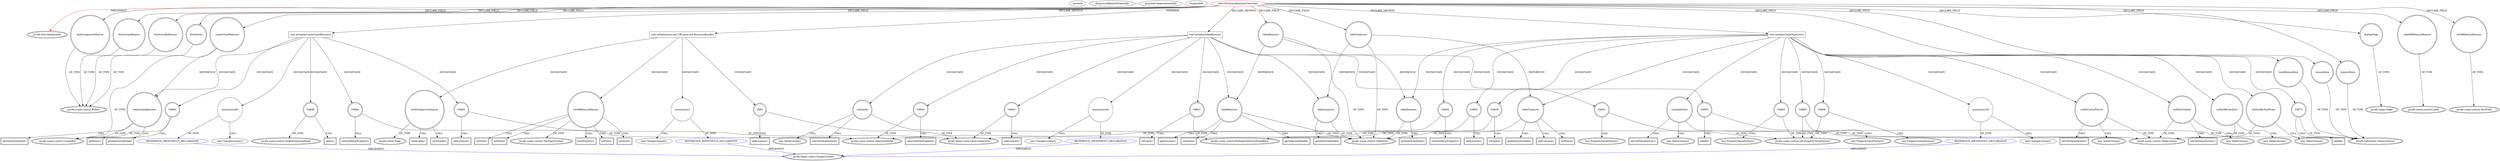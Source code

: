 digraph {
baseInfo[graphId=2018,category="extension_graph",isAnonymous=false,possibleRelation=true]
frameworkRelatedTypesInfo[0="javafx.fxml.Initializable"]
possibleCollaborationsInfo[0="2018~OVERRIDING_METHOD_DECLARATION-INSTANTIATION-~javafx.fxml.Initializable ~javafx.beans.value.ChangeListener ~false~true",1="2018~CLIENT_METHOD_DECLARATION-INSTANTIATION-~javafx.fxml.Initializable ~javafx.beans.value.ChangeListener ~false~true"]
locationInfo[projectName="bianconejo-CEFX",filePath="/bianconejo-CEFX/CEFX-master/src/cefx/CEGestionRemisesController.java",contextSignature="CEGestionRemisesController",graphId="2018"]
0[label="cefx.CEGestionRemisesController",vertexType="ROOT_CLIENT_CLASS_DECLARATION",isFrameworkType=false,color=red]
1[label="javafx.fxml.Initializable",vertexType="FRAMEWORK_INTERFACE_TYPE",isFrameworkType=true,peripheries=2]
2[label="btnEnregistrerMaxLot",vertexType="FIELD_DECLARATION",isFrameworkType=true,peripheries=2,shape=circle]
3[label="javafx.scene.control.Button",vertexType="FRAMEWORK_CLASS_TYPE",isFrameworkType=true,peripheries=2]
4[label="btnGroupeRemise",vertexType="FIELD_DECLARATION",isFrameworkType=true,peripheries=2,shape=circle]
6[label="btnNouvelleRemise",vertexType="FIELD_DECLARATION",isFrameworkType=true,peripheries=2,shape=circle]
8[label="btnQuitter",vertexType="FIELD_DECLARATION",isFrameworkType=true,peripheries=2,shape=circle]
10[label="comboTypeRemises",vertexType="FIELD_DECLARATION",isFrameworkType=true,peripheries=2,shape=circle]
11[label="javafx.scene.control.ComboBox",vertexType="FRAMEWORK_CLASS_TYPE",isFrameworkType=true,peripheries=2]
12[label="dialogStage",vertexType="FIELD_DECLARATION",isFrameworkType=true,peripheries=2,shape=circle]
13[label="javafx.stage.Stage",vertexType="FRAMEWORK_CLASS_TYPE",isFrameworkType=true,peripheries=2]
14[label="labelNBMaxLotRemise",vertexType="FIELD_DECLARATION",isFrameworkType=true,peripheries=2,shape=circle]
15[label="javafx.scene.control.Label",vertexType="FRAMEWORK_CLASS_TYPE",isFrameworkType=true,peripheries=2]
16[label="remiseData",vertexType="FIELD_DECLARATION",isFrameworkType=true,peripheries=2,shape=circle]
17[label="javafx.collections.ObservableList",vertexType="FRAMEWORK_INTERFACE_TYPE",isFrameworkType=true,peripheries=2]
18[label="tableRemises",vertexType="FIELD_DECLARATION",isFrameworkType=true,peripheries=2,shape=circle]
19[label="javafx.scene.control.TableView",vertexType="FRAMEWORK_CLASS_TYPE",isFrameworkType=true,peripheries=2]
20[label="tableTypeLots",vertexType="FIELD_DECLARATION",isFrameworkType=true,peripheries=2,shape=circle]
22[label="txtNBMaxLotRemise",vertexType="FIELD_DECLARATION",isFrameworkType=true,peripheries=2,shape=circle]
23[label="javafx.scene.control.TextField",vertexType="FRAMEWORK_CLASS_TYPE",isFrameworkType=true,peripheries=2]
24[label="typeLotData",vertexType="FIELD_DECLARATION",isFrameworkType=true,peripheries=2,shape=circle]
26[label="typeRemiseData",vertexType="FIELD_DECLARATION",isFrameworkType=true,peripheries=2,shape=circle]
28[label="void initialize(java.net.URL,java.util.ResourceBundle)",vertexType="OVERRIDING_METHOD_DECLARATION",isFrameworkType=false,shape=box]
29[label="VAR0",vertexType="VARIABLE_EXPRESION",isFrameworkType=true,peripheries=2,shape=circle]
31[label="javafx.beans.value.ObservableValue",vertexType="FRAMEWORK_INTERFACE_TYPE",isFrameworkType=true,peripheries=2]
30[label="addListener()",vertexType="INSIDE_CALL",isFrameworkType=true,peripheries=2,shape=box]
32[label="txtNBMaxLotRemise",vertexType="VARIABLE_EXPRESION",isFrameworkType=true,peripheries=2,shape=circle]
34[label="javafx.scene.control.TextInputControl",vertexType="FRAMEWORK_CLASS_TYPE",isFrameworkType=true,peripheries=2]
33[label="textProperty()",vertexType="INSIDE_CALL",isFrameworkType=true,peripheries=2,shape=box]
36[label="anonymous2",vertexType="VARIABLE_EXPRESION",isFrameworkType=false,shape=circle]
37[label="REFERENCE_ANONYMOUS_DECLARATION",vertexType="REFERENCE_ANONYMOUS_DECLARATION",isFrameworkType=false,color=blue]
38[label="javafx.beans.value.ChangeListener",vertexType="FRAMEWORK_INTERFACE_TYPE",isFrameworkType=true,peripheries=2]
35[label="new ChangeListener()",vertexType="CONSTRUCTOR_CALL",isFrameworkType=false]
40[label="setText()",vertexType="INSIDE_CALL",isFrameworkType=true,peripheries=2,shape=box]
42[label="setStyle()",vertexType="INSIDE_CALL",isFrameworkType=true,peripheries=2,shape=box]
43[label="btnEnregistrerMaxLot",vertexType="VARIABLE_EXPRESION",isFrameworkType=true,peripheries=2,shape=circle]
45[label="javafx.scene.Node",vertexType="FRAMEWORK_CLASS_TYPE",isFrameworkType=true,peripheries=2]
44[label="setDisable()",vertexType="INSIDE_CALL",isFrameworkType=true,peripheries=2,shape=box]
47[label="setText()",vertexType="INSIDE_CALL",isFrameworkType=true,peripheries=2,shape=box]
49[label="setStyle()",vertexType="INSIDE_CALL",isFrameworkType=true,peripheries=2,shape=box]
51[label="setDisable()",vertexType="INSIDE_CALL",isFrameworkType=true,peripheries=2,shape=box]
158[label="void initializeTableRemise()",vertexType="CLIENT_METHOD_DECLARATION",isFrameworkType=false,shape=box]
159[label="VAR43",vertexType="VARIABLE_EXPRESION",isFrameworkType=true,peripheries=2,shape=circle]
160[label="addListener()",vertexType="INSIDE_CALL",isFrameworkType=true,peripheries=2,shape=box]
162[label="VAR44",vertexType="VARIABLE_EXPRESION",isFrameworkType=true,peripheries=2,shape=circle]
164[label="javafx.scene.control.SelectionModel",vertexType="FRAMEWORK_CLASS_TYPE",isFrameworkType=true,peripheries=2]
163[label="selectedItemProperty()",vertexType="INSIDE_CALL",isFrameworkType=true,peripheries=2,shape=box]
165[label="tableRemises",vertexType="VARIABLE_EXPRESION",isFrameworkType=true,peripheries=2,shape=circle]
166[label="getSelectionModel()",vertexType="INSIDE_CALL",isFrameworkType=true,peripheries=2,shape=box]
169[label="anonymous46",vertexType="VARIABLE_EXPRESION",isFrameworkType=false,shape=circle]
170[label="REFERENCE_ANONYMOUS_DECLARATION",vertexType="REFERENCE_ANONYMOUS_DECLARATION",isFrameworkType=false,color=blue]
168[label="new ChangeListener()",vertexType="CONSTRUCTOR_CALL",isFrameworkType=false]
172[label="VAR47",vertexType="VARIABLE_EXPRESION",isFrameworkType=true,peripheries=2,shape=circle]
174[label="javafx.scene.control.MultipleSelectionModelBase",vertexType="FRAMEWORK_CLASS_TYPE",isFrameworkType=true,peripheries=2]
173[label="isEmpty()",vertexType="INSIDE_CALL",isFrameworkType=true,peripheries=2,shape=box]
175[label="tableTypeLots",vertexType="VARIABLE_EXPRESION",isFrameworkType=true,peripheries=2,shape=circle]
176[label="getSelectionModel()",vertexType="INSIDE_CALL",isFrameworkType=true,peripheries=2,shape=box]
179[label="colLibelle",vertexType="VARIABLE_EXPRESION",isFrameworkType=true,peripheries=2,shape=circle]
180[label="javafx.scene.control.TableColumn",vertexType="FRAMEWORK_CLASS_TYPE",isFrameworkType=true,peripheries=2]
178[label="new TableColumn()",vertexType="CONSTRUCTOR_CALL",isFrameworkType=true,peripheries=2]
182[label="setCellValueFactory()",vertexType="INSIDE_CALL",isFrameworkType=true,peripheries=2,shape=box]
184[label="VAR51",vertexType="VARIABLE_EXPRESION",isFrameworkType=true,peripheries=2,shape=circle]
185[label="javafx.scene.control.cell.PropertyValueFactory",vertexType="FRAMEWORK_CLASS_TYPE",isFrameworkType=true,peripheries=2]
183[label="new PropertyValueFactory()",vertexType="CONSTRUCTOR_CALL",isFrameworkType=true,peripheries=2]
186[label="VAR52",vertexType="VARIABLE_EXPRESION",isFrameworkType=true,peripheries=2,shape=circle]
187[label="addAll()",vertexType="INSIDE_CALL",isFrameworkType=true,peripheries=2,shape=box]
190[label="getColumns()",vertexType="INSIDE_CALL",isFrameworkType=true,peripheries=2,shape=box]
192[label="setItems()",vertexType="INSIDE_CALL",isFrameworkType=true,peripheries=2,shape=box]
193[label="void initializeTableTypeLots()",vertexType="CLIENT_METHOD_DECLARATION",isFrameworkType=false,shape=box]
194[label="VAR55",vertexType="VARIABLE_EXPRESION",isFrameworkType=true,peripheries=2,shape=circle]
195[label="addListener()",vertexType="INSIDE_CALL",isFrameworkType=true,peripheries=2,shape=box]
197[label="VAR56",vertexType="VARIABLE_EXPRESION",isFrameworkType=true,peripheries=2,shape=circle]
198[label="selectedItemProperty()",vertexType="INSIDE_CALL",isFrameworkType=true,peripheries=2,shape=box]
200[label="tableTypeLots",vertexType="VARIABLE_EXPRESION",isFrameworkType=true,peripheries=2,shape=circle]
201[label="getSelectionModel()",vertexType="INSIDE_CALL",isFrameworkType=true,peripheries=2,shape=box]
204[label="anonymous58",vertexType="VARIABLE_EXPRESION",isFrameworkType=false,shape=circle]
205[label="REFERENCE_ANONYMOUS_DECLARATION",vertexType="REFERENCE_ANONYMOUS_DECLARATION",isFrameworkType=false,color=blue]
203[label="new ChangeListener()",vertexType="CONSTRUCTOR_CALL",isFrameworkType=false]
207[label="VAR59",vertexType="VARIABLE_EXPRESION",isFrameworkType=true,peripheries=2,shape=circle]
208[label="isEmpty()",vertexType="INSIDE_CALL",isFrameworkType=true,peripheries=2,shape=box]
210[label="tableRemises",vertexType="VARIABLE_EXPRESION",isFrameworkType=true,peripheries=2,shape=circle]
211[label="getSelectionModel()",vertexType="INSIDE_CALL",isFrameworkType=true,peripheries=2,shape=box]
214[label="colLibelleTest",vertexType="VARIABLE_EXPRESION",isFrameworkType=true,peripheries=2,shape=circle]
213[label="new TableColumn()",vertexType="CONSTRUCTOR_CALL",isFrameworkType=true,peripheries=2]
217[label="setCellValueFactory()",vertexType="INSIDE_CALL",isFrameworkType=true,peripheries=2,shape=box]
219[label="VAR63",vertexType="VARIABLE_EXPRESION",isFrameworkType=true,peripheries=2,shape=circle]
218[label="new PropertyValueFactory()",vertexType="CONSTRUCTOR_CALL",isFrameworkType=true,peripheries=2]
222[label="colNbCartesParLot",vertexType="VARIABLE_EXPRESION",isFrameworkType=true,peripheries=2,shape=circle]
221[label="new TableColumn()",vertexType="CONSTRUCTOR_CALL",isFrameworkType=true,peripheries=2]
225[label="setCellValueFactory()",vertexType="INSIDE_CALL",isFrameworkType=true,peripheries=2,shape=box]
227[label="VAR66",vertexType="VARIABLE_EXPRESION",isFrameworkType=true,peripheries=2,shape=circle]
226[label="new PropertyValueFactory()",vertexType="CONSTRUCTOR_CALL",isFrameworkType=true,peripheries=2]
230[label="colMoisValidite",vertexType="VARIABLE_EXPRESION",isFrameworkType=true,peripheries=2,shape=circle]
229[label="new TableColumn()",vertexType="CONSTRUCTOR_CALL",isFrameworkType=true,peripheries=2]
233[label="setCellValueFactory()",vertexType="INSIDE_CALL",isFrameworkType=true,peripheries=2,shape=box]
235[label="VAR69",vertexType="VARIABLE_EXPRESION",isFrameworkType=true,peripheries=2,shape=circle]
234[label="new PropertyValueFactory()",vertexType="CONSTRUCTOR_CALL",isFrameworkType=true,peripheries=2]
238[label="colTarifByTarifLot",vertexType="VARIABLE_EXPRESION",isFrameworkType=true,peripheries=2,shape=circle]
237[label="new TableColumn()",vertexType="CONSTRUCTOR_CALL",isFrameworkType=true,peripheries=2]
241[label="colTarifByTarifFrais",vertexType="VARIABLE_EXPRESION",isFrameworkType=true,peripheries=2,shape=circle]
240[label="new TableColumn()",vertexType="CONSTRUCTOR_CALL",isFrameworkType=true,peripheries=2]
243[label="VAR72",vertexType="VARIABLE_EXPRESION",isFrameworkType=true,peripheries=2,shape=circle]
244[label="addAll()",vertexType="INSIDE_CALL",isFrameworkType=true,peripheries=2,shape=box]
247[label="getColumns()",vertexType="INSIDE_CALL",isFrameworkType=true,peripheries=2,shape=box]
249[label="setItems()",vertexType="INSIDE_CALL",isFrameworkType=true,peripheries=2,shape=box]
278[label="void initializeComboTypeRemises()",vertexType="CLIENT_METHOD_DECLARATION",isFrameworkType=false,shape=box]
279[label="VAR83",vertexType="VARIABLE_EXPRESION",isFrameworkType=true,peripheries=2,shape=circle]
280[label="addListener()",vertexType="INSIDE_CALL",isFrameworkType=true,peripheries=2,shape=box]
282[label="VAR84",vertexType="VARIABLE_EXPRESION",isFrameworkType=true,peripheries=2,shape=circle]
283[label="selectedItemProperty()",vertexType="INSIDE_CALL",isFrameworkType=true,peripheries=2,shape=box]
285[label="VAR85",vertexType="VARIABLE_EXPRESION",isFrameworkType=true,peripheries=2,shape=circle]
286[label="getSelectionModel()",vertexType="INSIDE_CALL",isFrameworkType=true,peripheries=2,shape=box]
289[label="anonymous86",vertexType="VARIABLE_EXPRESION",isFrameworkType=false,shape=circle]
290[label="REFERENCE_ANONYMOUS_DECLARATION",vertexType="REFERENCE_ANONYMOUS_DECLARATION",isFrameworkType=false,color=blue]
288[label="new ChangeListener()",vertexType="CONSTRUCTOR_CALL",isFrameworkType=false]
292[label="comboTypeRemises",vertexType="VARIABLE_EXPRESION",isFrameworkType=true,peripheries=2,shape=circle]
293[label="getItems()",vertexType="INSIDE_CALL",isFrameworkType=true,peripheries=2,shape=box]
295[label="VAR88",vertexType="VARIABLE_EXPRESION",isFrameworkType=true,peripheries=2,shape=circle]
297[label="javafx.scene.control.SingleSelectionModel",vertexType="FRAMEWORK_CLASS_TYPE",isFrameworkType=true,peripheries=2]
296[label="select()",vertexType="INSIDE_CALL",isFrameworkType=true,peripheries=2,shape=box]
299[label="getSelectionModel()",vertexType="INSIDE_CALL",isFrameworkType=true,peripheries=2,shape=box]
0->1[label="IMPLEMENT",color=red]
0->2[label="DECLARE_FIELD"]
2->3[label="OF_TYPE"]
0->4[label="DECLARE_FIELD"]
4->3[label="OF_TYPE"]
0->6[label="DECLARE_FIELD"]
6->3[label="OF_TYPE"]
0->8[label="DECLARE_FIELD"]
8->3[label="OF_TYPE"]
0->10[label="DECLARE_FIELD"]
10->11[label="OF_TYPE"]
0->12[label="DECLARE_FIELD"]
12->13[label="OF_TYPE"]
0->14[label="DECLARE_FIELD"]
14->15[label="OF_TYPE"]
0->16[label="DECLARE_FIELD"]
16->17[label="OF_TYPE"]
0->18[label="DECLARE_FIELD"]
18->19[label="OF_TYPE"]
0->20[label="DECLARE_FIELD"]
20->19[label="OF_TYPE"]
0->22[label="DECLARE_FIELD"]
22->23[label="OF_TYPE"]
0->24[label="DECLARE_FIELD"]
24->17[label="OF_TYPE"]
0->26[label="DECLARE_FIELD"]
26->17[label="OF_TYPE"]
0->28[label="OVERRIDE"]
28->29[label="INSTANTIATE"]
29->31[label="OF_TYPE"]
29->30[label="CALL"]
28->32[label="INSTANTIATE"]
32->34[label="OF_TYPE"]
32->33[label="CALL"]
28->36[label="INSTANTIATE"]
37->38[label="IMPLEMENT",color=blue]
36->37[label="OF_TYPE"]
36->35[label="CALL"]
32->40[label="CALL"]
32->42[label="CALL"]
28->43[label="INSTANTIATE"]
43->45[label="OF_TYPE"]
43->44[label="CALL"]
32->47[label="CALL"]
32->49[label="CALL"]
43->51[label="CALL"]
0->158[label="DECLARE_METHOD"]
158->159[label="INSTANTIATE"]
159->31[label="OF_TYPE"]
159->160[label="CALL"]
158->162[label="INSTANTIATE"]
162->164[label="OF_TYPE"]
162->163[label="CALL"]
158->165[label="INSTANTIATE"]
18->165[label="REFERENCE"]
165->19[label="OF_TYPE"]
165->166[label="CALL"]
158->169[label="INSTANTIATE"]
170->38[label="IMPLEMENT",color=blue]
169->170[label="OF_TYPE"]
169->168[label="CALL"]
158->172[label="INSTANTIATE"]
172->174[label="OF_TYPE"]
172->173[label="CALL"]
158->175[label="INSTANTIATE"]
20->175[label="REFERENCE"]
175->19[label="OF_TYPE"]
175->176[label="CALL"]
158->179[label="INSTANTIATE"]
179->180[label="OF_TYPE"]
179->178[label="CALL"]
179->182[label="CALL"]
158->184[label="INSTANTIATE"]
184->185[label="OF_TYPE"]
184->183[label="CALL"]
158->186[label="INSTANTIATE"]
186->17[label="OF_TYPE"]
186->187[label="CALL"]
165->190[label="CALL"]
165->192[label="CALL"]
0->193[label="DECLARE_METHOD"]
193->194[label="INSTANTIATE"]
194->31[label="OF_TYPE"]
194->195[label="CALL"]
193->197[label="INSTANTIATE"]
197->164[label="OF_TYPE"]
197->198[label="CALL"]
193->200[label="INSTANTIATE"]
20->200[label="REFERENCE"]
200->19[label="OF_TYPE"]
200->201[label="CALL"]
193->204[label="INSTANTIATE"]
205->38[label="IMPLEMENT",color=blue]
204->205[label="OF_TYPE"]
204->203[label="CALL"]
193->207[label="INSTANTIATE"]
207->174[label="OF_TYPE"]
207->208[label="CALL"]
193->210[label="INSTANTIATE"]
18->210[label="REFERENCE"]
210->19[label="OF_TYPE"]
210->211[label="CALL"]
193->214[label="INSTANTIATE"]
214->180[label="OF_TYPE"]
214->213[label="CALL"]
214->217[label="CALL"]
193->219[label="INSTANTIATE"]
219->185[label="OF_TYPE"]
219->218[label="CALL"]
193->222[label="INSTANTIATE"]
222->180[label="OF_TYPE"]
222->221[label="CALL"]
222->225[label="CALL"]
193->227[label="INSTANTIATE"]
227->185[label="OF_TYPE"]
227->226[label="CALL"]
193->230[label="INSTANTIATE"]
230->180[label="OF_TYPE"]
230->229[label="CALL"]
230->233[label="CALL"]
193->235[label="INSTANTIATE"]
235->185[label="OF_TYPE"]
235->234[label="CALL"]
193->238[label="INSTANTIATE"]
238->180[label="OF_TYPE"]
238->237[label="CALL"]
193->241[label="INSTANTIATE"]
241->180[label="OF_TYPE"]
241->240[label="CALL"]
193->243[label="INSTANTIATE"]
243->17[label="OF_TYPE"]
243->244[label="CALL"]
200->247[label="CALL"]
200->249[label="CALL"]
0->278[label="DECLARE_METHOD"]
278->279[label="INSTANTIATE"]
279->31[label="OF_TYPE"]
279->280[label="CALL"]
278->282[label="INSTANTIATE"]
282->164[label="OF_TYPE"]
282->283[label="CALL"]
278->285[label="INSTANTIATE"]
285->11[label="OF_TYPE"]
285->286[label="CALL"]
278->289[label="INSTANTIATE"]
290->38[label="IMPLEMENT",color=blue]
289->290[label="OF_TYPE"]
289->288[label="CALL"]
278->292[label="INSTANTIATE"]
10->292[label="REFERENCE"]
292->11[label="OF_TYPE"]
292->293[label="CALL"]
278->295[label="INSTANTIATE"]
295->297[label="OF_TYPE"]
295->296[label="CALL"]
292->299[label="CALL"]
}

